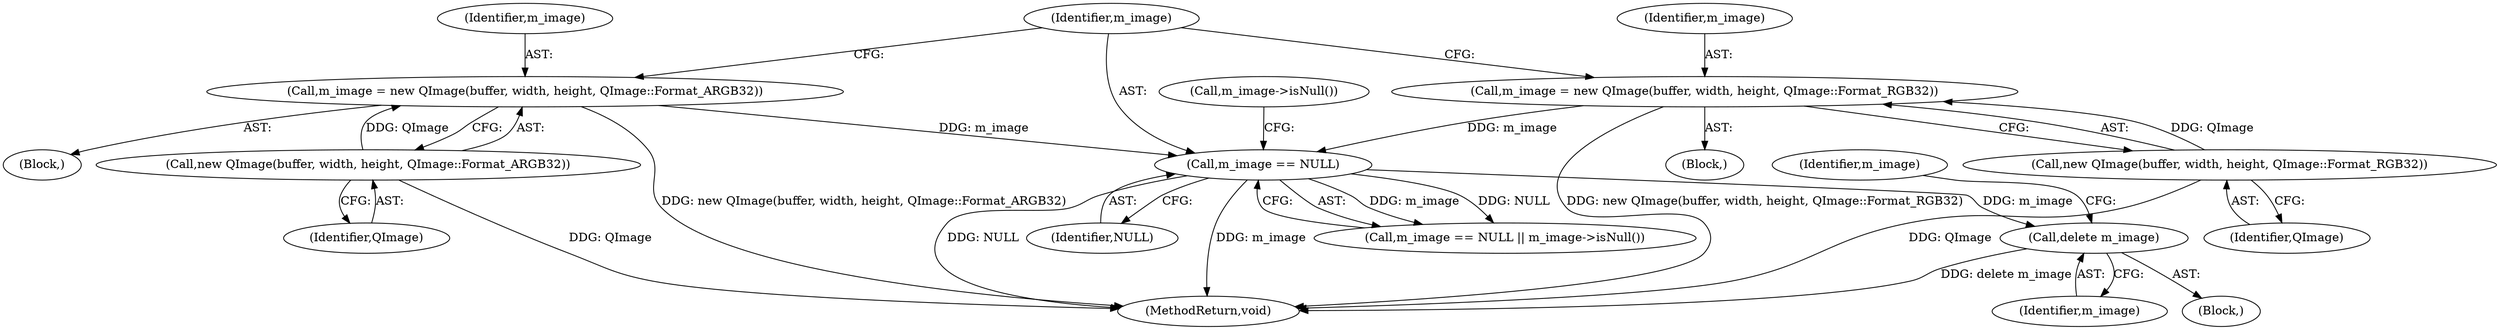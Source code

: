 digraph "0_poppler_7b2d314a61fd0e12f47c62996cb49ec0d1ba747a@API" {
"1000339" [label="(Call,delete m_image)"];
"1000279" [label="(Call,m_image == NULL)"];
"1000239" [label="(Call,m_image = new QImage(buffer, width, height, QImage::Format_ARGB32))"];
"1000241" [label="(Call,new QImage(buffer, width, height, QImage::Format_ARGB32))"];
"1000273" [label="(Call,m_image = new QImage(buffer, width, height, QImage::Format_RGB32))"];
"1000275" [label="(Call,new QImage(buffer, width, height, QImage::Format_RGB32))"];
"1000150" [label="(Block,)"];
"1000111" [label="(Block,)"];
"1000340" [label="(Identifier,m_image)"];
"1000241" [label="(Call,new QImage(buffer, width, height, QImage::Format_ARGB32))"];
"1000274" [label="(Identifier,m_image)"];
"1000276" [label="(Identifier,QImage)"];
"1000240" [label="(Identifier,m_image)"];
"1000342" [label="(Identifier,m_image)"];
"1000348" [label="(MethodReturn,void)"];
"1000339" [label="(Call,delete m_image)"];
"1000282" [label="(Call,m_image->isNull())"];
"1000273" [label="(Call,m_image = new QImage(buffer, width, height, QImage::Format_RGB32))"];
"1000244" [label="(Block,)"];
"1000280" [label="(Identifier,m_image)"];
"1000278" [label="(Call,m_image == NULL || m_image->isNull())"];
"1000281" [label="(Identifier,NULL)"];
"1000239" [label="(Call,m_image = new QImage(buffer, width, height, QImage::Format_ARGB32))"];
"1000275" [label="(Call,new QImage(buffer, width, height, QImage::Format_RGB32))"];
"1000242" [label="(Identifier,QImage)"];
"1000279" [label="(Call,m_image == NULL)"];
"1000339" -> "1000111"  [label="AST: "];
"1000339" -> "1000340"  [label="CFG: "];
"1000340" -> "1000339"  [label="AST: "];
"1000342" -> "1000339"  [label="CFG: "];
"1000339" -> "1000348"  [label="DDG: delete m_image"];
"1000279" -> "1000339"  [label="DDG: m_image"];
"1000279" -> "1000278"  [label="AST: "];
"1000279" -> "1000281"  [label="CFG: "];
"1000280" -> "1000279"  [label="AST: "];
"1000281" -> "1000279"  [label="AST: "];
"1000282" -> "1000279"  [label="CFG: "];
"1000278" -> "1000279"  [label="CFG: "];
"1000279" -> "1000348"  [label="DDG: m_image"];
"1000279" -> "1000348"  [label="DDG: NULL"];
"1000279" -> "1000278"  [label="DDG: m_image"];
"1000279" -> "1000278"  [label="DDG: NULL"];
"1000239" -> "1000279"  [label="DDG: m_image"];
"1000273" -> "1000279"  [label="DDG: m_image"];
"1000239" -> "1000150"  [label="AST: "];
"1000239" -> "1000241"  [label="CFG: "];
"1000240" -> "1000239"  [label="AST: "];
"1000241" -> "1000239"  [label="AST: "];
"1000280" -> "1000239"  [label="CFG: "];
"1000239" -> "1000348"  [label="DDG: new QImage(buffer, width, height, QImage::Format_ARGB32)"];
"1000241" -> "1000239"  [label="DDG: QImage"];
"1000241" -> "1000242"  [label="CFG: "];
"1000242" -> "1000241"  [label="AST: "];
"1000241" -> "1000348"  [label="DDG: QImage"];
"1000273" -> "1000244"  [label="AST: "];
"1000273" -> "1000275"  [label="CFG: "];
"1000274" -> "1000273"  [label="AST: "];
"1000275" -> "1000273"  [label="AST: "];
"1000280" -> "1000273"  [label="CFG: "];
"1000273" -> "1000348"  [label="DDG: new QImage(buffer, width, height, QImage::Format_RGB32)"];
"1000275" -> "1000273"  [label="DDG: QImage"];
"1000275" -> "1000276"  [label="CFG: "];
"1000276" -> "1000275"  [label="AST: "];
"1000275" -> "1000348"  [label="DDG: QImage"];
}
